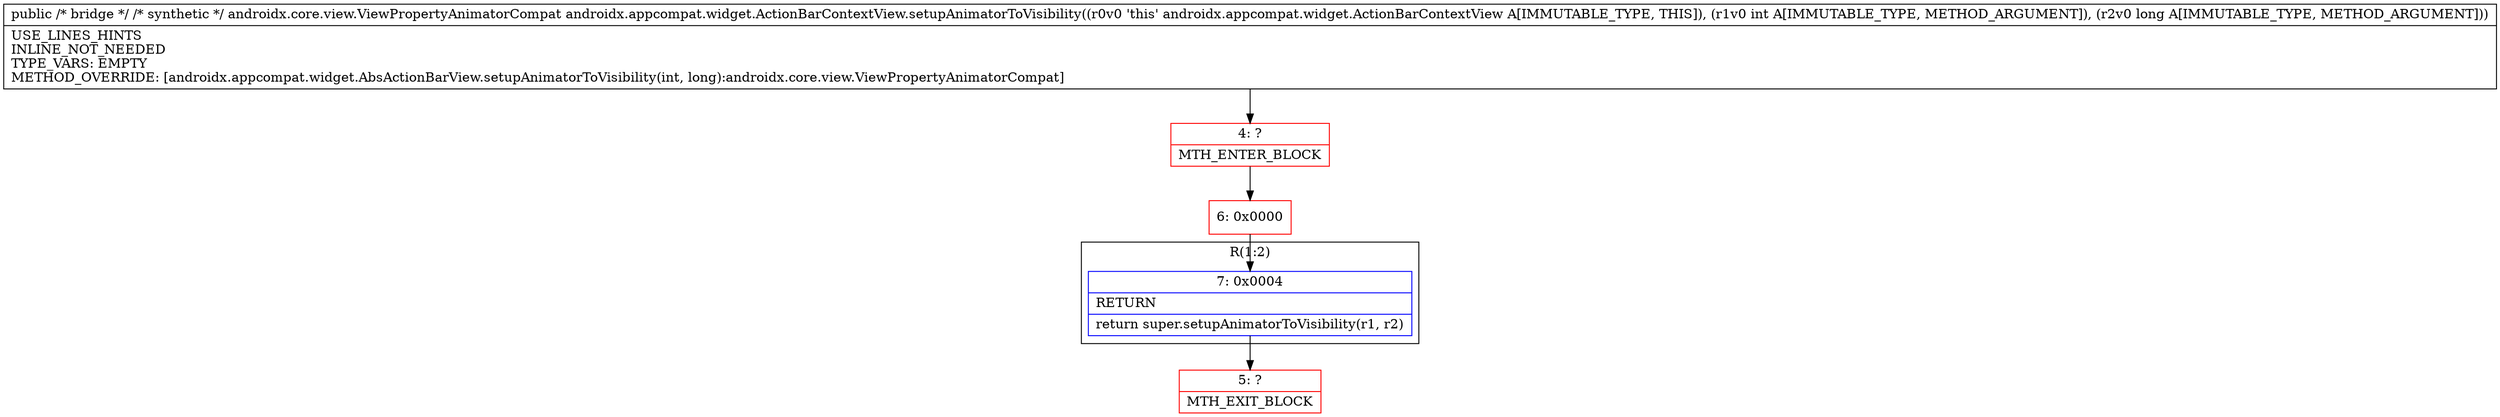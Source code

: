 digraph "CFG forandroidx.appcompat.widget.ActionBarContextView.setupAnimatorToVisibility(IJ)Landroidx\/core\/view\/ViewPropertyAnimatorCompat;" {
subgraph cluster_Region_959498999 {
label = "R(1:2)";
node [shape=record,color=blue];
Node_7 [shape=record,label="{7\:\ 0x0004|RETURN\l|return super.setupAnimatorToVisibility(r1, r2)\l}"];
}
Node_4 [shape=record,color=red,label="{4\:\ ?|MTH_ENTER_BLOCK\l}"];
Node_6 [shape=record,color=red,label="{6\:\ 0x0000}"];
Node_5 [shape=record,color=red,label="{5\:\ ?|MTH_EXIT_BLOCK\l}"];
MethodNode[shape=record,label="{public \/* bridge *\/ \/* synthetic *\/ androidx.core.view.ViewPropertyAnimatorCompat androidx.appcompat.widget.ActionBarContextView.setupAnimatorToVisibility((r0v0 'this' androidx.appcompat.widget.ActionBarContextView A[IMMUTABLE_TYPE, THIS]), (r1v0 int A[IMMUTABLE_TYPE, METHOD_ARGUMENT]), (r2v0 long A[IMMUTABLE_TYPE, METHOD_ARGUMENT]))  | USE_LINES_HINTS\lINLINE_NOT_NEEDED\lTYPE_VARS: EMPTY\lMETHOD_OVERRIDE: [androidx.appcompat.widget.AbsActionBarView.setupAnimatorToVisibility(int, long):androidx.core.view.ViewPropertyAnimatorCompat]\l}"];
MethodNode -> Node_4;Node_7 -> Node_5;
Node_4 -> Node_6;
Node_6 -> Node_7;
}


